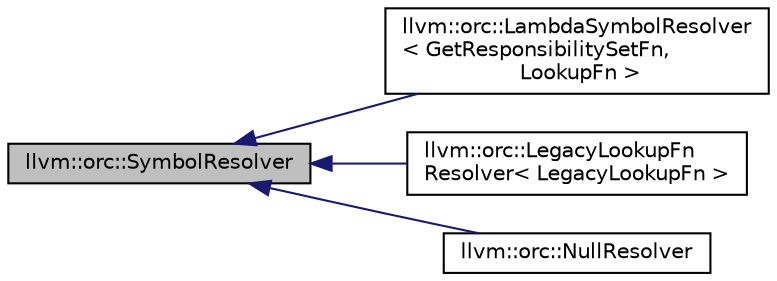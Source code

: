 digraph "llvm::orc::SymbolResolver"
{
 // LATEX_PDF_SIZE
  bgcolor="transparent";
  edge [fontname="Helvetica",fontsize="10",labelfontname="Helvetica",labelfontsize="10"];
  node [fontname="Helvetica",fontsize="10",shape="box"];
  rankdir="LR";
  Node1 [label="llvm::orc::SymbolResolver",height=0.2,width=0.4,color="black", fillcolor="grey75", style="filled", fontcolor="black",tooltip="SymbolResolver is a composable interface for looking up symbol flags and addresses using the Asynchro..."];
  Node1 -> Node2 [dir="back",color="midnightblue",fontsize="10",style="solid",fontname="Helvetica"];
  Node2 [label="llvm::orc::LambdaSymbolResolver\l\< GetResponsibilitySetFn,\l LookupFn \>",height=0.2,width=0.4,color="black",URL="$classllvm_1_1orc_1_1LambdaSymbolResolver.html",tooltip="Implements SymbolResolver with a pair of supplied function objects for convenience."];
  Node1 -> Node3 [dir="back",color="midnightblue",fontsize="10",style="solid",fontname="Helvetica"];
  Node3 [label="llvm::orc::LegacyLookupFn\lResolver\< LegacyLookupFn \>",height=0.2,width=0.4,color="black",URL="$classllvm_1_1orc_1_1LegacyLookupFnResolver.html",tooltip="An ORC SymbolResolver implementation that uses a legacy findSymbol-like function to perform lookup;."];
  Node1 -> Node4 [dir="back",color="midnightblue",fontsize="10",style="solid",fontname="Helvetica"];
  Node4 [label="llvm::orc::NullResolver",height=0.2,width=0.4,color="black",URL="$classllvm_1_1orc_1_1NullResolver.html",tooltip=" "];
}
